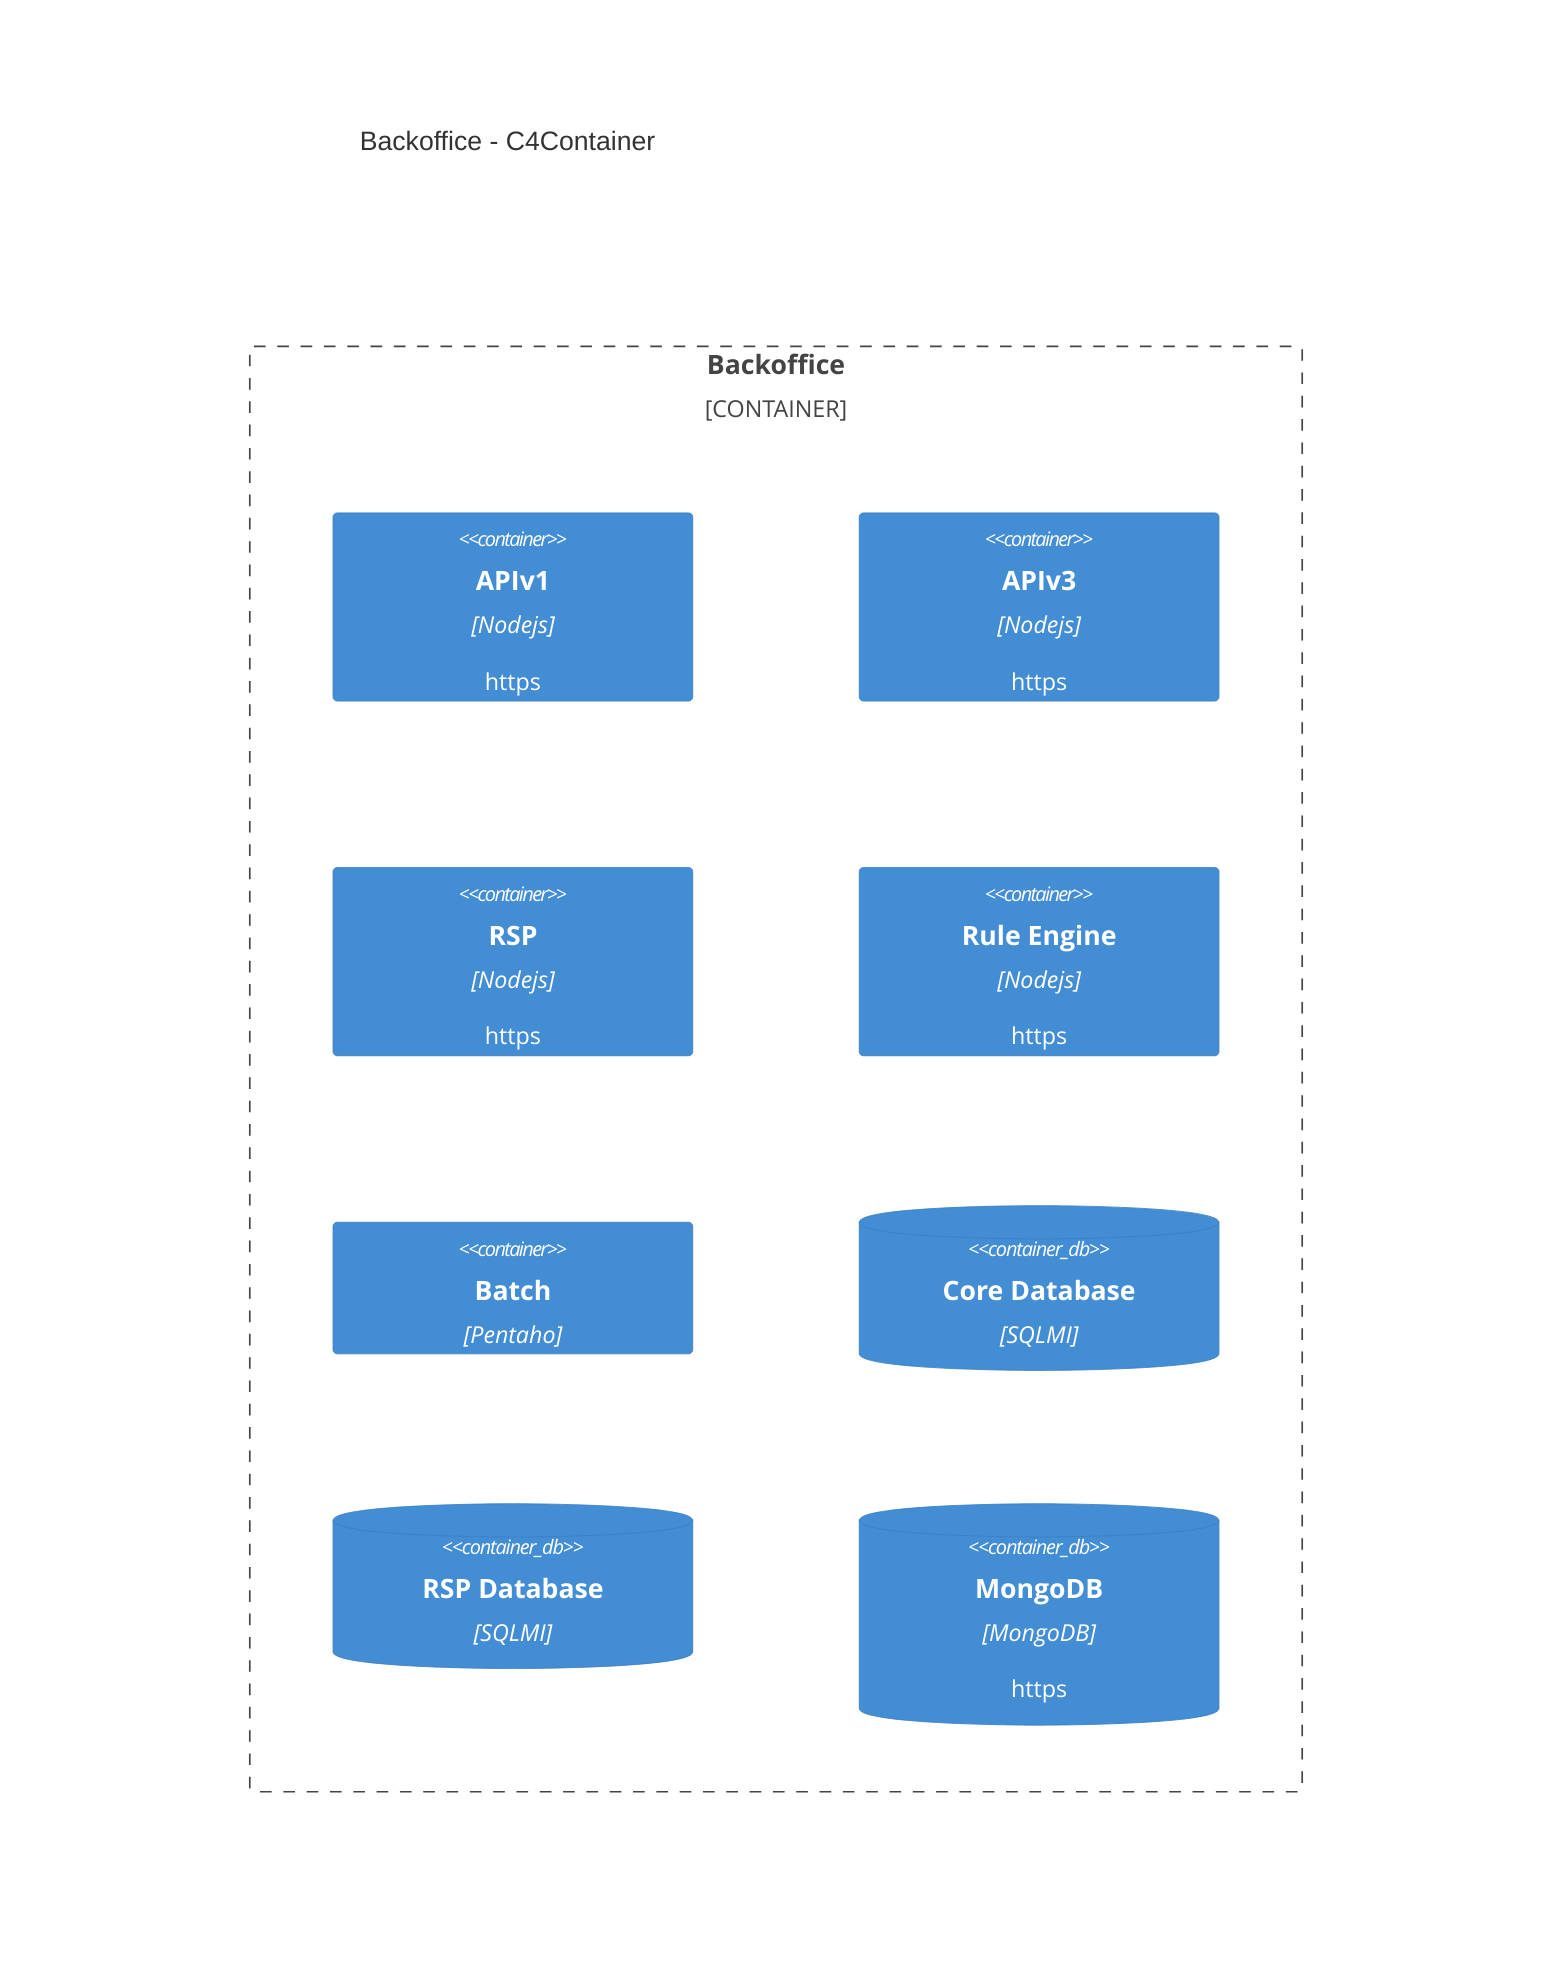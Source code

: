 C4Container
    title Backoffice - C4Container
    Container_Boundary(be, "Backoffice") {
        Container(backend_api_v1, "APIv1", "Nodejs", "https")
        Container(backend_api_v3, "APIv3", "Nodejs", "https")
        Container(rsp_api, "RSP", "Nodejs", "https")
        Container(rule_api, "Rule Engine", "Nodejs", "https")
        Container(batch, "Batch", "Pentaho")
        ContainerDb(dbcore, "Core Database", "SQLMI")
        ContainerDb(dbrsp, "RSP Database", "SQLMI")
        ContainerDb(nosql, "MongoDB", "MongoDB", "https")
    }